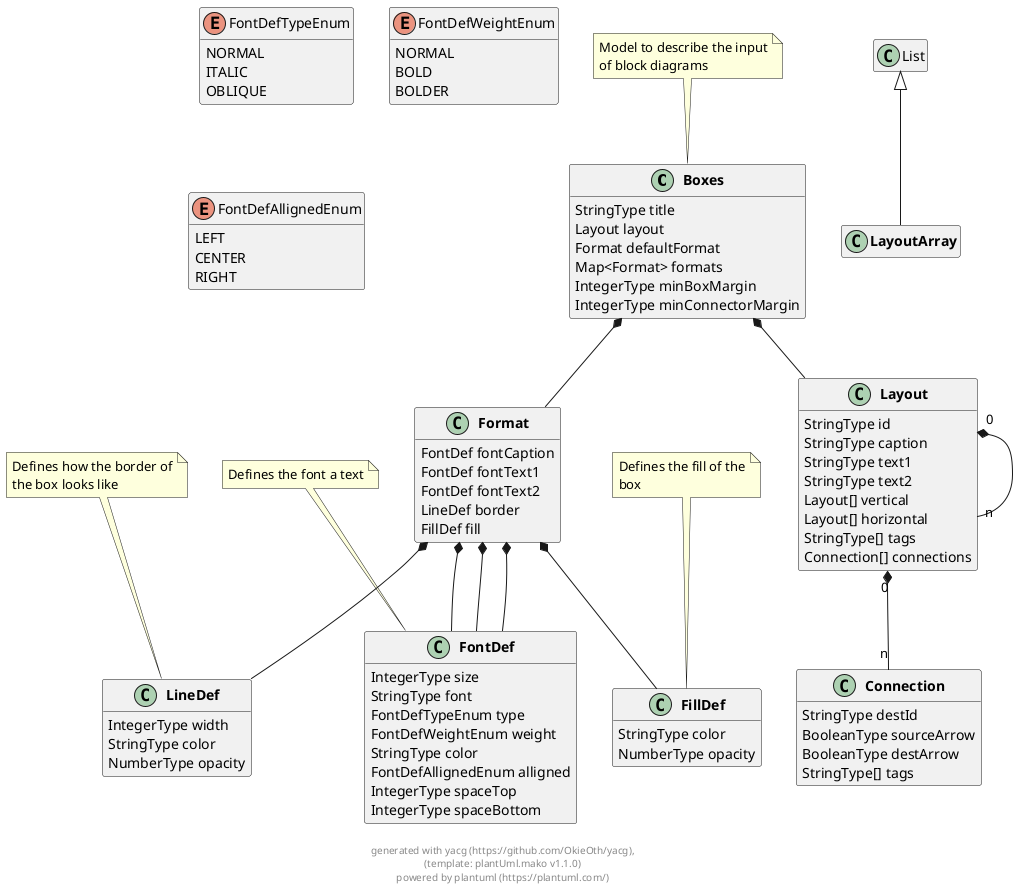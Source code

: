 
@startuml
hide empty methods
hide empty fields


class "**Boxes**" as Boxes {
        StringType title
        Layout layout
        Format defaultFormat
        Map<Format> formats
        IntegerType minBoxMargin
        IntegerType minConnectorMargin
}
note top: Model to describe the input\nof block diagrams

 

class "**Layout**" as Layout {
        StringType id
        StringType caption
        StringType text1
        StringType text2
        Layout[] vertical
        Layout[] horizontal
        StringType[] tags
        Connection[] connections
}

 

class "**Format**" as Format {
        FontDef fontCaption
        FontDef fontText1
        FontDef fontText2
        LineDef border
        FillDef fill
}

 


class "**LayoutArray**" as LayoutArray extends List {
}

class "**Connection**" as Connection {
        StringType destId
        BooleanType sourceArrow
        BooleanType destArrow
        StringType[] tags
}

 

class "**FontDef**" as FontDef {
        IntegerType size
        StringType font
        FontDefTypeEnum type
        FontDefWeightEnum weight
        StringType color
        FontDefAllignedEnum alligned
        IntegerType spaceTop
        IntegerType spaceBottom
}
note top: Defines the font a text

 

class "**LineDef**" as LineDef {
        IntegerType width
        StringType color
        NumberType opacity
}
note top: Defines how the border of\nthe box looks like

 

class "**FillDef**" as FillDef {
        StringType color
        NumberType opacity
}
note top: Defines the fill of the\nbox

 

enum "FontDefTypeEnum" as FontDefTypeEnum {
    NORMAL
    ITALIC
    OBLIQUE
}

enum "FontDefWeightEnum" as FontDefWeightEnum {
    NORMAL
    BOLD
    BOLDER
}

enum "FontDefAllignedEnum" as FontDefAllignedEnum {
    LEFT
    CENTER
    RIGHT
}


    

Boxes  *--  Layout

Boxes  *--  Format




    




Layout "0" *-- "n" Layout



Layout "0" *-- "n" Connection

    
Format  *--  FontDef

Format  *--  FontDef

Format  *--  FontDef

Format  *--  LineDef

Format  *--  FillDef

    
    
    




    








    



    


    
    
    

footer \ngenerated with yacg (https://github.com/OkieOth/yacg),\n(template: plantUml.mako v1.1.0)\npowered by plantuml (https://plantuml.com/)
@enduml